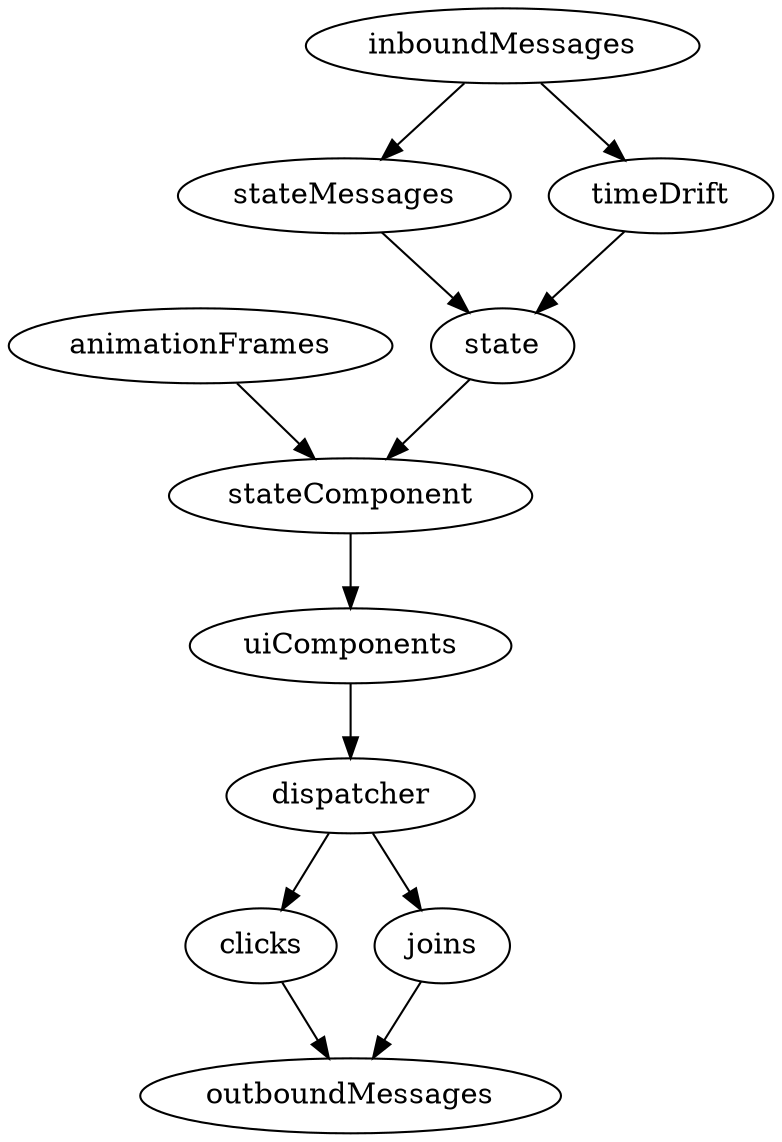 digraph playerUI {
  { animationFrames, state } -> stateComponent;
  stateComponent -> uiComponents;
  uiComponents -> dispatcher;
  inboundMessages -> stateMessages;
  dispatcher -> { clicks, joins };
  { clicks, joins } -> outboundMessages;
  { stateMessages, timeDrift } -> state;
  inboundMessages -> timeDrift;
}
